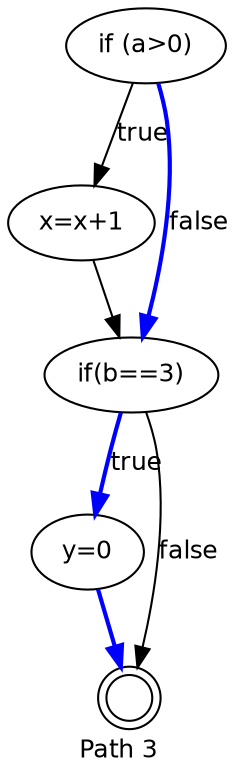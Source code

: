 digraph paths{
   label="Path 3";
   size="7.5,10"; 
   ratio=auto;
   nodesep=0.1;
   node[fontsize=12,fontname=Helvetica];
edge[fontsize=12,fontname=Helvetica];
fontsize=12;
fontname=Helvetica;

1 [label="if (a>0)",]
2 [label="x=x+1"]
3 [label="if(b==3)"]
4 [label="y=0"]
5 [label="",shape=doublecircle,width=0.3,height=0.3]
1 -> 2 [label="true"];
1 -> 3 [label="false",style=bold,color=blue];
2 -> 3;
3 -> 4 [label="true",style=bold,color=blue];
3 -> 5 [label="false"];
4 -> 5 [style=bold,color=blue]; 
}